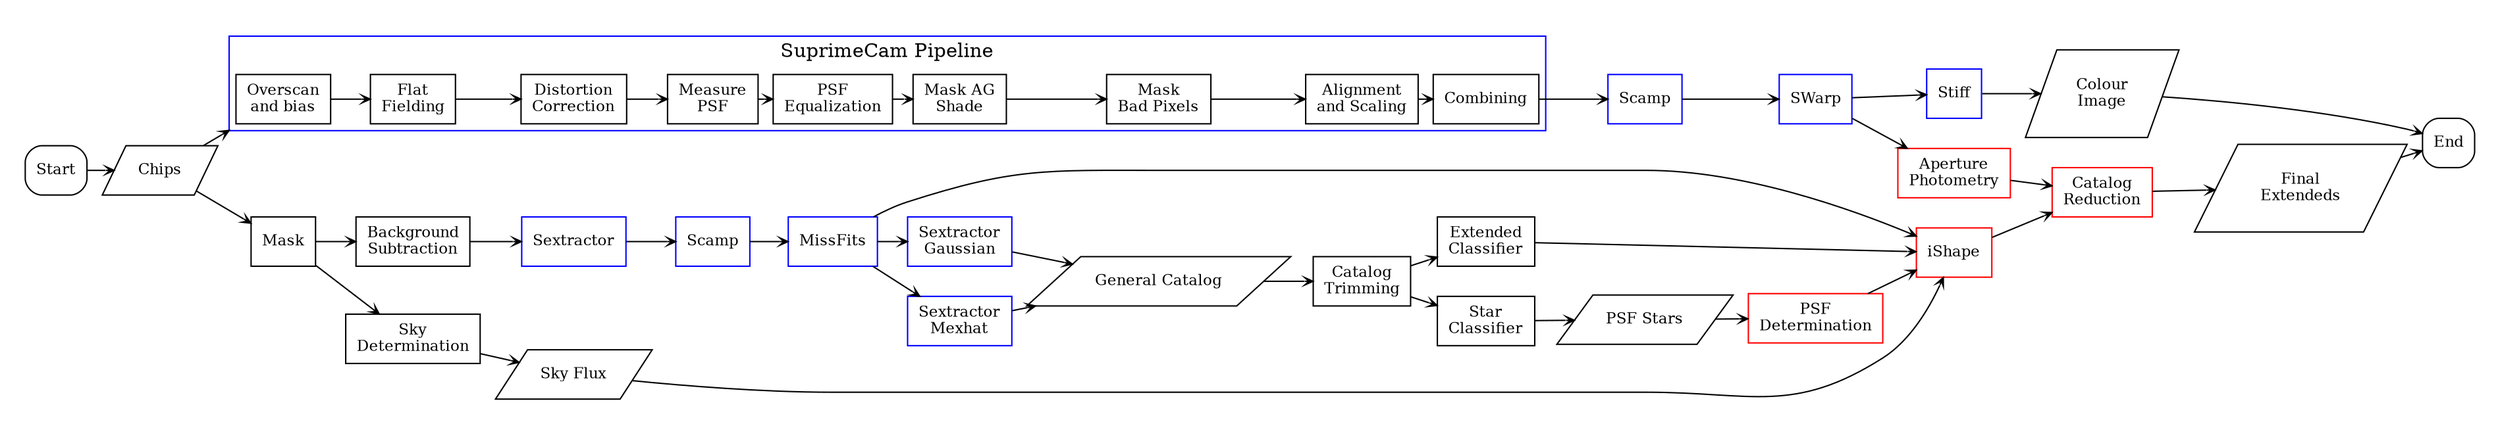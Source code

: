 #!dot
digraph main {
    graph[rankdir=LR, center=true, margin=0.2, nodesep=0.3, ranksep=0.15, compound=true]
    node[shape=circle, fontsize=11, width=0.4]
    edge[arrowsize=0.6, arrowhead=vee, weight=2]



	subgraph cluster_0 {
    	label = "SuprimeCam Pipeline";
    	margin=5.0;
    	color="blue"
    	Ocb[shape="box", label="Overscan\rand bias"];
    	ff[shape="box", label="Flat\nFielding"];
    	dc[shape="box", label="Distortion\nCorrection"];
    	mp[shape="box", label="Measure\nPSF"];
    	psfe[shape="box", label="PSF\nEqualization"];
    	mags[shape="box", label="Mask AG\nShade"];
    	mbp[shape="box", label="Mask\nBad Pixels"];
    	ans[shape="box", label="Alignment\nand Scaling"];
    	com[shape="box", label="Combining"];

    	Ocb -> ff;
    	ff -> dc;
    	dc -> mp -> psfe -> mags -> mbp -> ans -> com;
    }

    Start[shape="box", style=rounded];

    Chips[shape="parallelogram"];

    Start -> Chips;

    #SuprimeCam[shape="box", label="SuprimeCam\nPipeline"];
    #Chips -> SuprimeCam;
    Chips -> Ocb [lhead=cluster_0];
    Scamp[shape="box", color="blue"];
    #SuprimeCam -> Scamp;
    com -> Scamp;


    SWarp[shape="box", color="blue"];
    Stiff[shape="box", color="blue"];
    Scamp -> SWarp;
    SWarp -> Stiff;

    apPhot[shape="box", color="red", label="Aperture\nPhotometry"];
    SWarp -> apPhot

    colorImage[shape="parallelogram", label="Colour\nImage"];

    Stiff -> colorImage;

    Mask[shape="box"];
    Chips -> Mask;

    backSub[shape="box", label="Background\nSubtraction"];
    Mask -> backSub;

    scampSex[shape="box", label="Sextractor", color="blue"];
    backSub -> scampSex;

    Scamp2[shape="box", label="Scamp", color="blue"];
    scampSex -> Scamp2;

    MissFits[shape="box", label="MissFits", color="blue"];
    Scamp2 -> MissFits;

    skyDet[shape="box", label="Sky\nDetermination"];
    Mask -> skyDet;
    skyFlux[shape="parallelogram", label="Sky Flux"];
    skyDet -> skyFlux;

    iShape[shape="box", color="red"];
    skyFlux -> iShape;
    MissFits -> iShape;

    sex1[shape="box", label="Sextractor\nGaussian", color="blue"];
    MissFits -> sex1;
    sex2[shape="box", label="Sextractor\nMexhat", color="blue"];
    MissFits -> sex2;

    generalCatalog[shape="parallelogram", label="General Catalog"];
    sex1 -> generalCatalog;
    sex2 -> generalCatalog;

    catTrim[shape="box", label="Catalog\nTrimming"];
    generalCatalog -> catTrim;

    classExtended[shape="box", label="Extended\nClassifier"];
    catTrim -> classExtended;

    classStar[shape="box", label="Star\nClassifier"];
    catTrim -> classStar;

    PSFStars[shape="parallelogram", label="PSF Stars"];
    classStar -> PSFStars;

    PSFDet[shape="box", label="PSF\nDetermination", color="red"];
    PSFStars -> PSFDet;

    PSFDet -> iShape;
    classExtended -> iShape;

    catRed[shape="box", label="Catalog\nReduction", color="red"];
    iShape -> catRed;
    apPhot -> catRed;

    final[shape="parallelogram", label="Final\nExtendeds"];
    catRed -> final;

    final -> End;
    colorImage -> End;

    End[shape="box", style=rounded];

    
}
